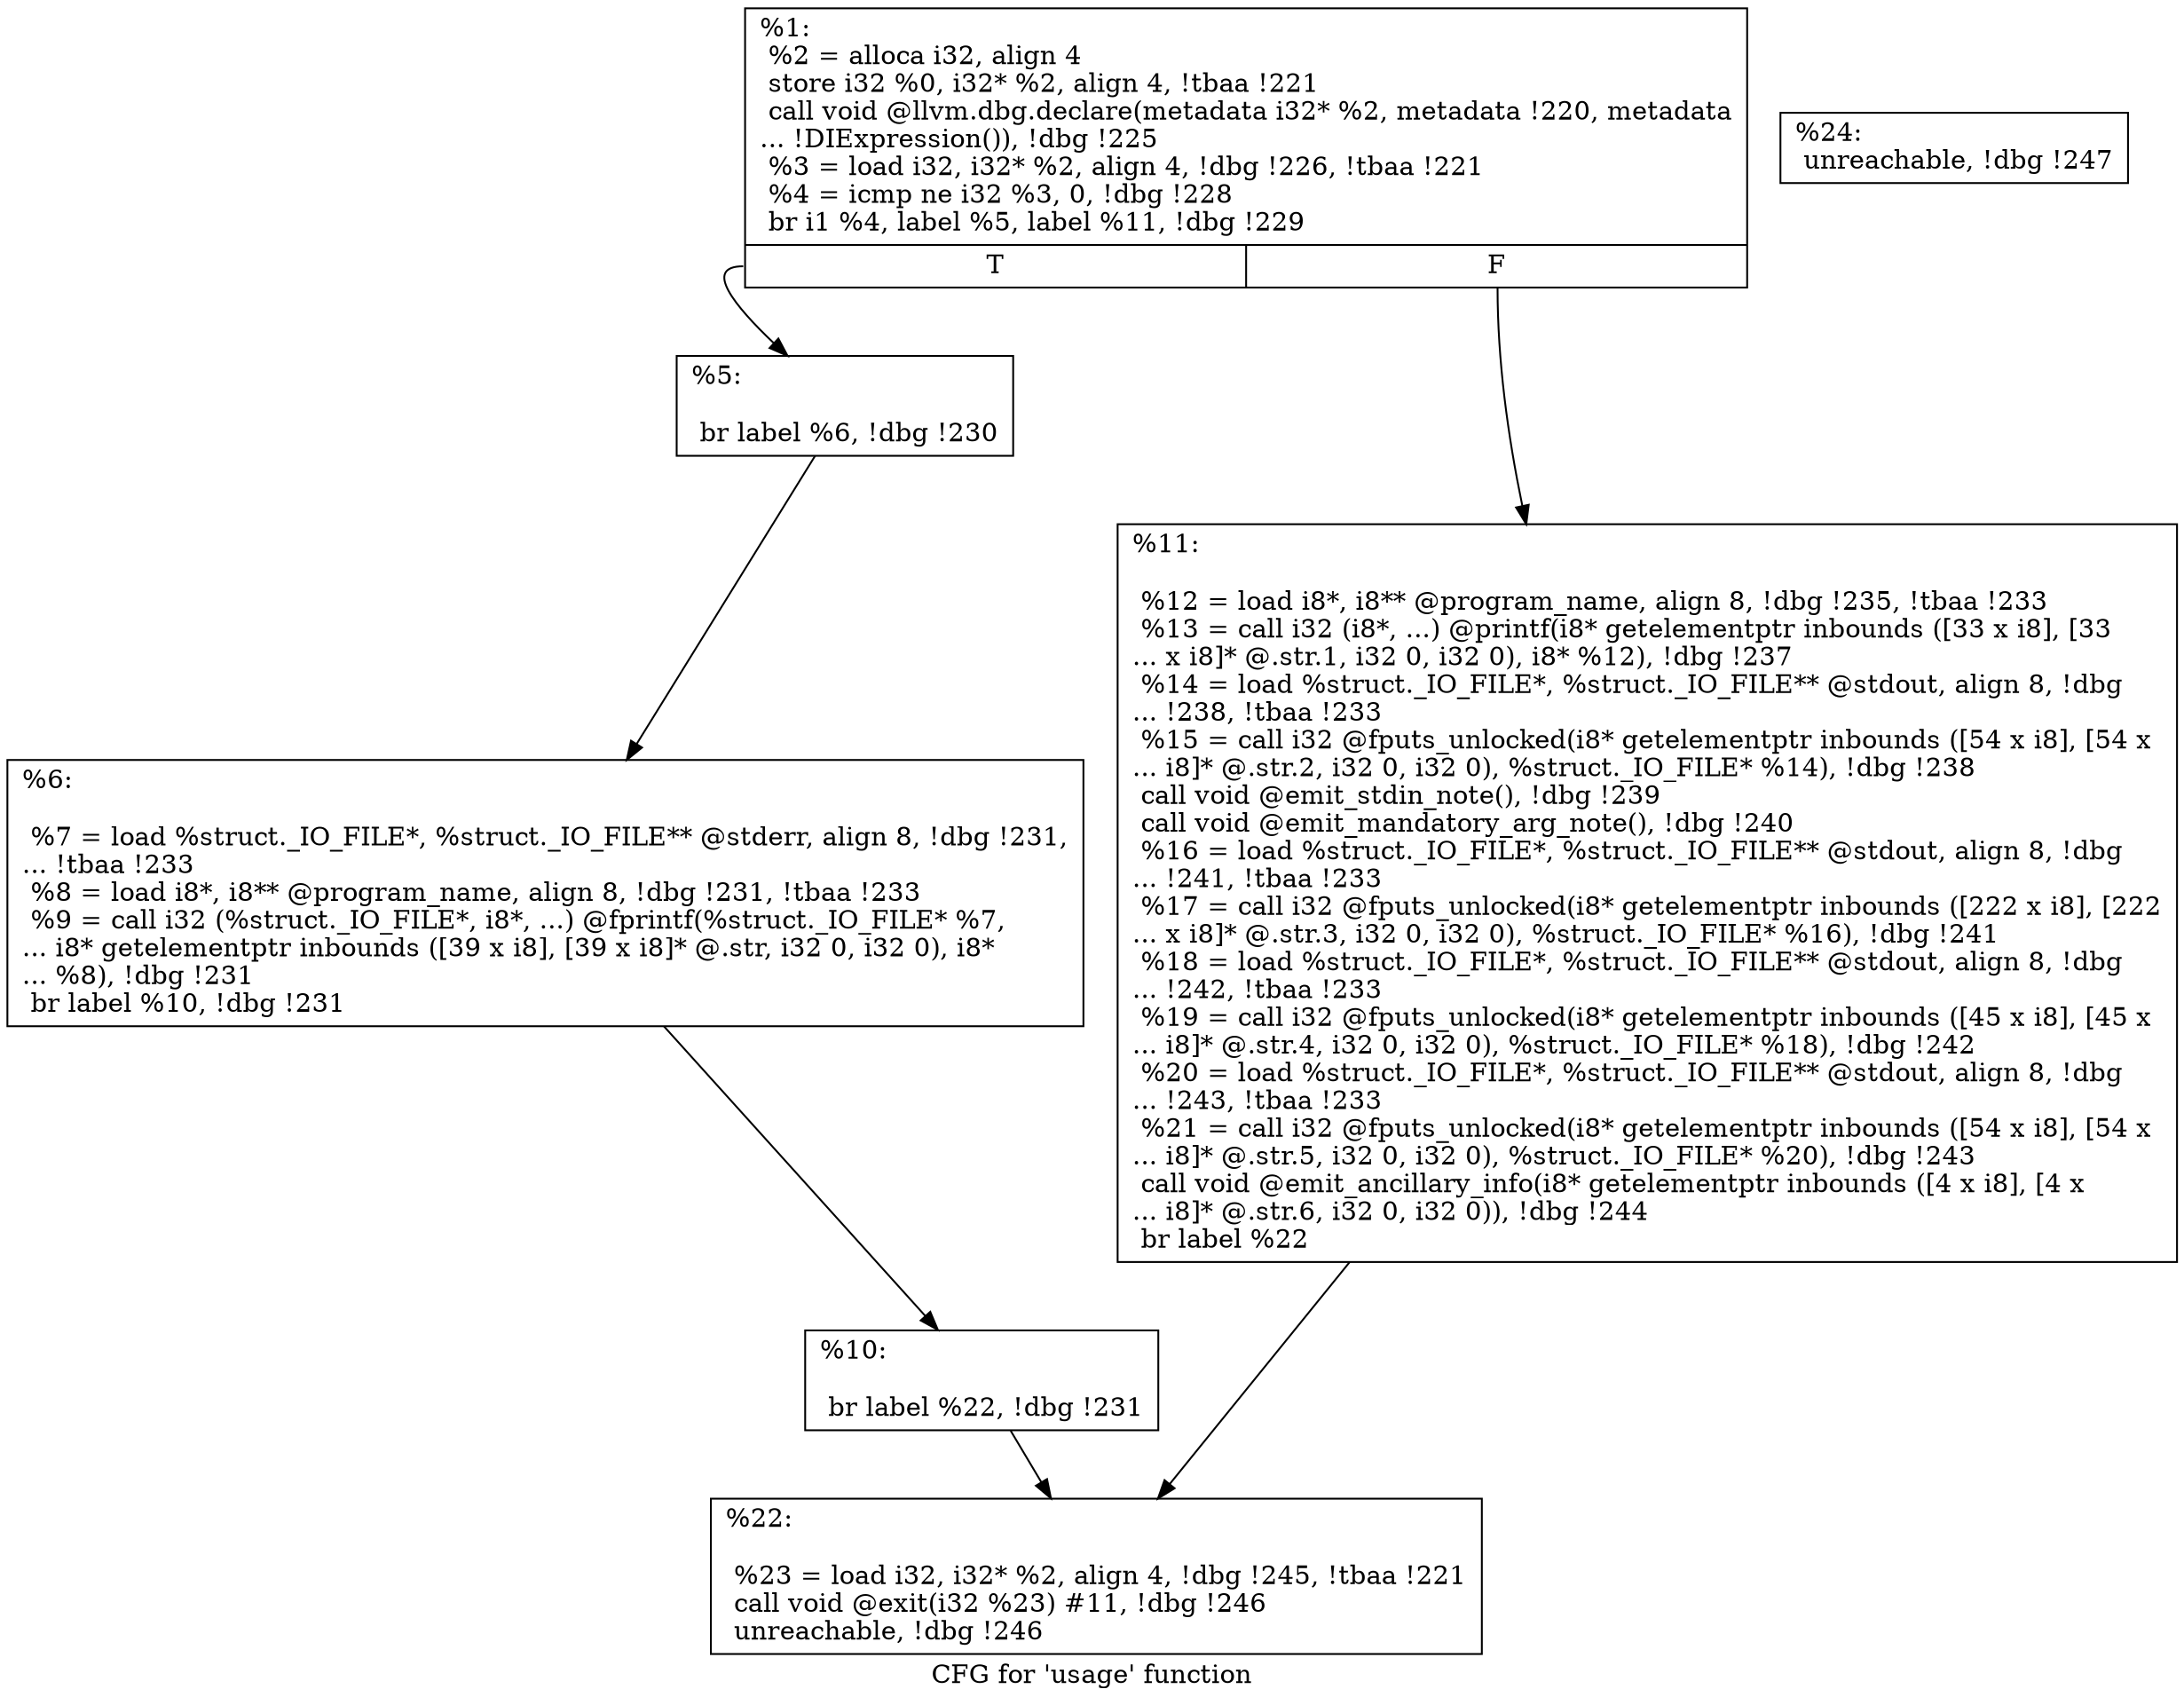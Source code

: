 digraph "CFG for 'usage' function" {
	label="CFG for 'usage' function";

	Node0x2506d90 [shape=record,label="{%1:\l  %2 = alloca i32, align 4\l  store i32 %0, i32* %2, align 4, !tbaa !221\l  call void @llvm.dbg.declare(metadata i32* %2, metadata !220, metadata\l... !DIExpression()), !dbg !225\l  %3 = load i32, i32* %2, align 4, !dbg !226, !tbaa !221\l  %4 = icmp ne i32 %3, 0, !dbg !228\l  br i1 %4, label %5, label %11, !dbg !229\l|{<s0>T|<s1>F}}"];
	Node0x2506d90:s0 -> Node0x2521390;
	Node0x2506d90:s1 -> Node0x2521480;
	Node0x2521390 [shape=record,label="{%5:\l\l  br label %6, !dbg !230\l}"];
	Node0x2521390 -> Node0x25213e0;
	Node0x25213e0 [shape=record,label="{%6:\l\l  %7 = load %struct._IO_FILE*, %struct._IO_FILE** @stderr, align 8, !dbg !231,\l... !tbaa !233\l  %8 = load i8*, i8** @program_name, align 8, !dbg !231, !tbaa !233\l  %9 = call i32 (%struct._IO_FILE*, i8*, ...) @fprintf(%struct._IO_FILE* %7,\l... i8* getelementptr inbounds ([39 x i8], [39 x i8]* @.str, i32 0, i32 0), i8*\l... %8), !dbg !231\l  br label %10, !dbg !231\l}"];
	Node0x25213e0 -> Node0x2521430;
	Node0x2521430 [shape=record,label="{%10:\l\l  br label %22, !dbg !231\l}"];
	Node0x2521430 -> Node0x25214d0;
	Node0x2521480 [shape=record,label="{%11:\l\l  %12 = load i8*, i8** @program_name, align 8, !dbg !235, !tbaa !233\l  %13 = call i32 (i8*, ...) @printf(i8* getelementptr inbounds ([33 x i8], [33\l... x i8]* @.str.1, i32 0, i32 0), i8* %12), !dbg !237\l  %14 = load %struct._IO_FILE*, %struct._IO_FILE** @stdout, align 8, !dbg\l... !238, !tbaa !233\l  %15 = call i32 @fputs_unlocked(i8* getelementptr inbounds ([54 x i8], [54 x\l... i8]* @.str.2, i32 0, i32 0), %struct._IO_FILE* %14), !dbg !238\l  call void @emit_stdin_note(), !dbg !239\l  call void @emit_mandatory_arg_note(), !dbg !240\l  %16 = load %struct._IO_FILE*, %struct._IO_FILE** @stdout, align 8, !dbg\l... !241, !tbaa !233\l  %17 = call i32 @fputs_unlocked(i8* getelementptr inbounds ([222 x i8], [222\l... x i8]* @.str.3, i32 0, i32 0), %struct._IO_FILE* %16), !dbg !241\l  %18 = load %struct._IO_FILE*, %struct._IO_FILE** @stdout, align 8, !dbg\l... !242, !tbaa !233\l  %19 = call i32 @fputs_unlocked(i8* getelementptr inbounds ([45 x i8], [45 x\l... i8]* @.str.4, i32 0, i32 0), %struct._IO_FILE* %18), !dbg !242\l  %20 = load %struct._IO_FILE*, %struct._IO_FILE** @stdout, align 8, !dbg\l... !243, !tbaa !233\l  %21 = call i32 @fputs_unlocked(i8* getelementptr inbounds ([54 x i8], [54 x\l... i8]* @.str.5, i32 0, i32 0), %struct._IO_FILE* %20), !dbg !243\l  call void @emit_ancillary_info(i8* getelementptr inbounds ([4 x i8], [4 x\l... i8]* @.str.6, i32 0, i32 0)), !dbg !244\l  br label %22\l}"];
	Node0x2521480 -> Node0x25214d0;
	Node0x25214d0 [shape=record,label="{%22:\l\l  %23 = load i32, i32* %2, align 4, !dbg !245, !tbaa !221\l  call void @exit(i32 %23) #11, !dbg !246\l  unreachable, !dbg !246\l}"];
	Node0x2521520 [shape=record,label="{%24:                                                  \l  unreachable, !dbg !247\l}"];
}
